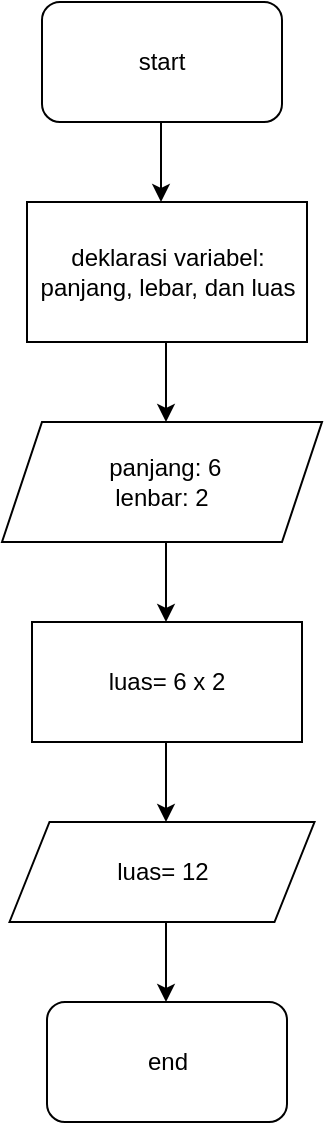 <mxfile version="20.3.3" type="github">
  <diagram id="C5RBs43oDa-KdzZeNtuy" name="Page-1">
    <mxGraphModel dx="868" dy="442" grid="1" gridSize="10" guides="1" tooltips="1" connect="1" arrows="1" fold="1" page="1" pageScale="1" pageWidth="827" pageHeight="1169" math="0" shadow="0">
      <root>
        <mxCell id="WIyWlLk6GJQsqaUBKTNV-0" />
        <mxCell id="WIyWlLk6GJQsqaUBKTNV-1" parent="WIyWlLk6GJQsqaUBKTNV-0" />
        <mxCell id="3EWCA9wv-o7gv9OF-MUR-0" value="deklarasi variabel: panjang, lebar, dan luas" style="rounded=0;whiteSpace=wrap;html=1;" vertex="1" parent="WIyWlLk6GJQsqaUBKTNV-1">
          <mxGeometry x="152.5" y="150" width="140" height="70" as="geometry" />
        </mxCell>
        <mxCell id="3EWCA9wv-o7gv9OF-MUR-3" value="&amp;nbsp;panjang: 6&lt;br&gt;lenbar: 2" style="shape=parallelogram;perimeter=parallelogramPerimeter;whiteSpace=wrap;html=1;fixedSize=1;" vertex="1" parent="WIyWlLk6GJQsqaUBKTNV-1">
          <mxGeometry x="140" y="260" width="160" height="60" as="geometry" />
        </mxCell>
        <mxCell id="3EWCA9wv-o7gv9OF-MUR-4" value="luas= 6 x 2" style="rounded=0;whiteSpace=wrap;html=1;" vertex="1" parent="WIyWlLk6GJQsqaUBKTNV-1">
          <mxGeometry x="155" y="360" width="135" height="60" as="geometry" />
        </mxCell>
        <mxCell id="3EWCA9wv-o7gv9OF-MUR-5" value="luas= 12" style="shape=parallelogram;perimeter=parallelogramPerimeter;whiteSpace=wrap;html=1;fixedSize=1;" vertex="1" parent="WIyWlLk6GJQsqaUBKTNV-1">
          <mxGeometry x="143.75" y="460" width="152.5" height="50" as="geometry" />
        </mxCell>
        <mxCell id="3EWCA9wv-o7gv9OF-MUR-9" value="start" style="rounded=1;whiteSpace=wrap;html=1;" vertex="1" parent="WIyWlLk6GJQsqaUBKTNV-1">
          <mxGeometry x="160" y="50" width="120" height="60" as="geometry" />
        </mxCell>
        <mxCell id="3EWCA9wv-o7gv9OF-MUR-11" value="" style="endArrow=classic;html=1;rounded=0;" edge="1" parent="WIyWlLk6GJQsqaUBKTNV-1">
          <mxGeometry width="50" height="50" relative="1" as="geometry">
            <mxPoint x="222" y="510" as="sourcePoint" />
            <mxPoint x="222" y="550" as="targetPoint" />
            <Array as="points" />
          </mxGeometry>
        </mxCell>
        <mxCell id="3EWCA9wv-o7gv9OF-MUR-16" value="" style="endArrow=classic;html=1;rounded=0;" edge="1" parent="WIyWlLk6GJQsqaUBKTNV-1">
          <mxGeometry width="50" height="50" relative="1" as="geometry">
            <mxPoint x="222" y="420" as="sourcePoint" />
            <mxPoint x="222" y="460" as="targetPoint" />
            <Array as="points" />
          </mxGeometry>
        </mxCell>
        <mxCell id="3EWCA9wv-o7gv9OF-MUR-17" value="" style="endArrow=classic;html=1;rounded=0;" edge="1" parent="WIyWlLk6GJQsqaUBKTNV-1">
          <mxGeometry width="50" height="50" relative="1" as="geometry">
            <mxPoint x="222" y="320" as="sourcePoint" />
            <mxPoint x="222" y="360" as="targetPoint" />
            <Array as="points" />
          </mxGeometry>
        </mxCell>
        <mxCell id="3EWCA9wv-o7gv9OF-MUR-18" value="" style="endArrow=classic;html=1;rounded=0;" edge="1" parent="WIyWlLk6GJQsqaUBKTNV-1">
          <mxGeometry width="50" height="50" relative="1" as="geometry">
            <mxPoint x="222" y="220" as="sourcePoint" />
            <mxPoint x="222" y="260" as="targetPoint" />
            <Array as="points" />
          </mxGeometry>
        </mxCell>
        <mxCell id="3EWCA9wv-o7gv9OF-MUR-19" value="" style="endArrow=classic;html=1;rounded=0;" edge="1" parent="WIyWlLk6GJQsqaUBKTNV-1">
          <mxGeometry width="50" height="50" relative="1" as="geometry">
            <mxPoint x="219.5" y="110" as="sourcePoint" />
            <mxPoint x="219.5" y="150" as="targetPoint" />
            <Array as="points" />
          </mxGeometry>
        </mxCell>
        <mxCell id="3EWCA9wv-o7gv9OF-MUR-20" value="end" style="rounded=1;whiteSpace=wrap;html=1;" vertex="1" parent="WIyWlLk6GJQsqaUBKTNV-1">
          <mxGeometry x="162.5" y="550" width="120" height="60" as="geometry" />
        </mxCell>
      </root>
    </mxGraphModel>
  </diagram>
</mxfile>
